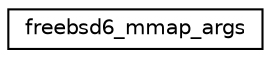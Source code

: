 digraph "Graphical Class Hierarchy"
{
 // LATEX_PDF_SIZE
  edge [fontname="Helvetica",fontsize="10",labelfontname="Helvetica",labelfontsize="10"];
  node [fontname="Helvetica",fontsize="10",shape=record];
  rankdir="LR";
  Node0 [label="freebsd6_mmap_args",height=0.2,width=0.4,color="black", fillcolor="white", style="filled",URL="$structfreebsd6__mmap__args.html",tooltip=" "];
}
